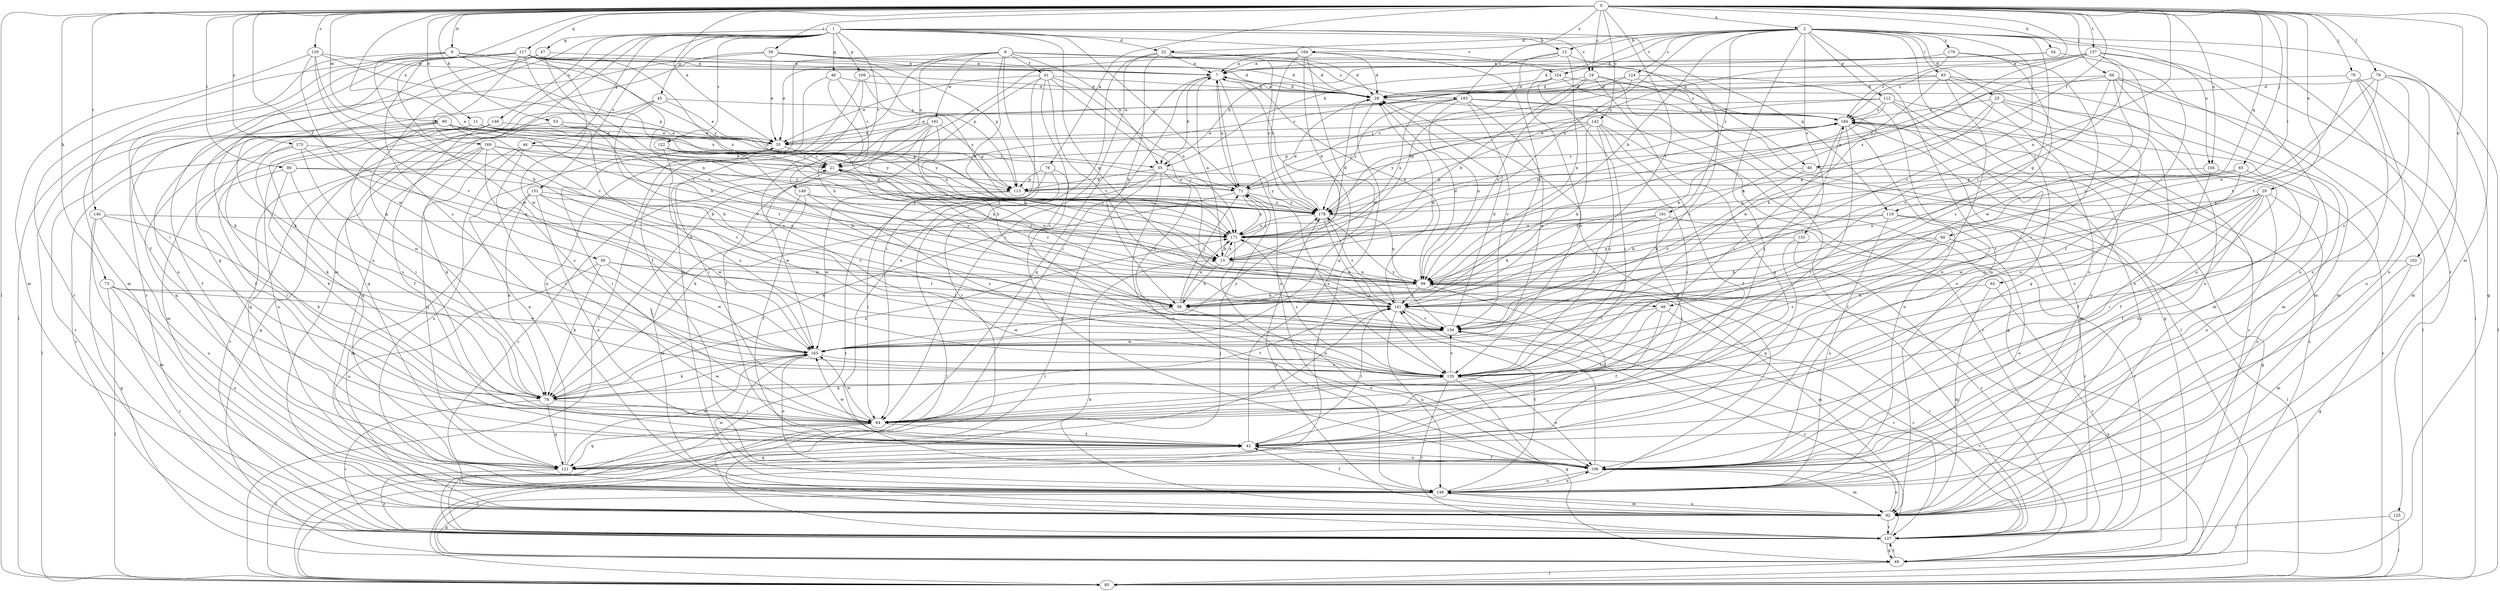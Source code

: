 strict digraph  {
0;
1;
2;
6;
7;
9;
11;
12;
13;
19;
21;
22;
25;
28;
29;
35;
39;
40;
41;
42;
44;
45;
46;
47;
48;
49;
53;
54;
55;
56;
59;
60;
62;
63;
64;
65;
66;
70;
71;
73;
76;
78;
79;
80;
85;
90;
92;
99;
102;
104;
106;
109;
112;
113;
117;
119;
121;
122;
124;
125;
127;
129;
133;
135;
137;
140;
141;
142;
146;
148;
149;
151;
154;
156;
161;
163;
164;
169;
171;
173;
178;
179;
181;
183;
184;
0 -> 2  [label=a];
0 -> 9  [label=b];
0 -> 11  [label=b];
0 -> 19  [label=c];
0 -> 29  [label=e];
0 -> 35  [label=e];
0 -> 39  [label=f];
0 -> 40  [label=f];
0 -> 53  [label=h];
0 -> 54  [label=h];
0 -> 59  [label=i];
0 -> 60  [label=i];
0 -> 65  [label=j];
0 -> 66  [label=j];
0 -> 70  [label=j];
0 -> 73  [label=k];
0 -> 76  [label=k];
0 -> 79  [label=l];
0 -> 80  [label=l];
0 -> 85  [label=l];
0 -> 90  [label=m];
0 -> 92  [label=m];
0 -> 99  [label=n];
0 -> 102  [label=o];
0 -> 104  [label=o];
0 -> 117  [label=q];
0 -> 119  [label=q];
0 -> 129  [label=s];
0 -> 137  [label=t];
0 -> 140  [label=t];
0 -> 141  [label=t];
0 -> 142  [label=u];
0 -> 164  [label=x];
0 -> 169  [label=x];
0 -> 173  [label=y];
0 -> 178  [label=y];
0 -> 171  [label=a];
1 -> 12  [label=b];
1 -> 19  [label=c];
1 -> 22  [label=d];
1 -> 44  [label=g];
1 -> 45  [label=g];
1 -> 46  [label=g];
1 -> 47  [label=g];
1 -> 48  [label=g];
1 -> 71  [label=j];
1 -> 78  [label=k];
1 -> 92  [label=m];
1 -> 109  [label=p];
1 -> 119  [label=q];
1 -> 122  [label=r];
1 -> 146  [label=u];
1 -> 148  [label=u];
1 -> 149  [label=v];
1 -> 151  [label=v];
1 -> 154  [label=v];
2 -> 12  [label=b];
2 -> 13  [label=b];
2 -> 22  [label=d];
2 -> 25  [label=d];
2 -> 48  [label=g];
2 -> 49  [label=g];
2 -> 55  [label=h];
2 -> 62  [label=i];
2 -> 63  [label=i];
2 -> 64  [label=i];
2 -> 92  [label=m];
2 -> 104  [label=o];
2 -> 112  [label=p];
2 -> 124  [label=r];
2 -> 125  [label=r];
2 -> 133  [label=s];
2 -> 154  [label=v];
2 -> 156  [label=v];
2 -> 171  [label=x];
2 -> 179  [label=z];
2 -> 181  [label=z];
2 -> 183  [label=z];
6 -> 13  [label=b];
6 -> 21  [label=c];
6 -> 28  [label=d];
6 -> 40  [label=f];
6 -> 41  [label=f];
6 -> 55  [label=h];
6 -> 85  [label=l];
6 -> 106  [label=o];
6 -> 148  [label=u];
6 -> 161  [label=w];
6 -> 183  [label=z];
7 -> 28  [label=d];
7 -> 55  [label=h];
7 -> 64  [label=i];
7 -> 71  [label=j];
7 -> 99  [label=n];
7 -> 121  [label=q];
7 -> 148  [label=u];
9 -> 7  [label=a];
9 -> 92  [label=m];
9 -> 127  [label=r];
9 -> 163  [label=w];
9 -> 171  [label=x];
9 -> 178  [label=y];
11 -> 35  [label=e];
11 -> 42  [label=f];
11 -> 55  [label=h];
11 -> 64  [label=i];
11 -> 71  [label=j];
11 -> 121  [label=q];
11 -> 178  [label=y];
12 -> 7  [label=a];
12 -> 13  [label=b];
12 -> 55  [label=h];
12 -> 99  [label=n];
12 -> 135  [label=s];
13 -> 7  [label=a];
13 -> 56  [label=h];
13 -> 71  [label=j];
13 -> 99  [label=n];
13 -> 171  [label=x];
19 -> 13  [label=b];
19 -> 28  [label=d];
19 -> 85  [label=l];
19 -> 99  [label=n];
19 -> 121  [label=q];
19 -> 127  [label=r];
21 -> 71  [label=j];
21 -> 99  [label=n];
21 -> 163  [label=w];
22 -> 7  [label=a];
22 -> 28  [label=d];
22 -> 56  [label=h];
22 -> 64  [label=i];
22 -> 127  [label=r];
22 -> 178  [label=y];
25 -> 56  [label=h];
25 -> 92  [label=m];
25 -> 99  [label=n];
25 -> 106  [label=o];
25 -> 121  [label=q];
25 -> 184  [label=z];
28 -> 7  [label=a];
28 -> 85  [label=l];
28 -> 184  [label=z];
29 -> 42  [label=f];
29 -> 64  [label=i];
29 -> 106  [label=o];
29 -> 135  [label=s];
29 -> 141  [label=t];
29 -> 148  [label=u];
29 -> 163  [label=w];
29 -> 178  [label=y];
35 -> 21  [label=c];
35 -> 64  [label=i];
39 -> 78  [label=k];
39 -> 99  [label=n];
39 -> 141  [label=t];
39 -> 148  [label=u];
39 -> 163  [label=w];
40 -> 49  [label=g];
40 -> 113  [label=p];
40 -> 156  [label=v];
41 -> 28  [label=d];
41 -> 35  [label=e];
41 -> 64  [label=i];
41 -> 78  [label=k];
41 -> 99  [label=n];
41 -> 135  [label=s];
41 -> 141  [label=t];
41 -> 171  [label=x];
42 -> 7  [label=a];
42 -> 106  [label=o];
42 -> 121  [label=q];
42 -> 141  [label=t];
42 -> 163  [label=w];
44 -> 21  [label=c];
44 -> 64  [label=i];
44 -> 71  [label=j];
44 -> 121  [label=q];
44 -> 148  [label=u];
45 -> 35  [label=e];
45 -> 49  [label=g];
45 -> 121  [label=q];
45 -> 156  [label=v];
45 -> 184  [label=z];
46 -> 21  [label=c];
46 -> 28  [label=d];
46 -> 42  [label=f];
46 -> 56  [label=h];
47 -> 7  [label=a];
47 -> 78  [label=k];
47 -> 121  [label=q];
47 -> 163  [label=w];
48 -> 42  [label=f];
48 -> 64  [label=i];
48 -> 127  [label=r];
48 -> 156  [label=v];
49 -> 42  [label=f];
49 -> 85  [label=l];
49 -> 127  [label=r];
49 -> 156  [label=v];
49 -> 184  [label=z];
53 -> 35  [label=e];
53 -> 56  [label=h];
53 -> 92  [label=m];
53 -> 141  [label=t];
54 -> 7  [label=a];
54 -> 28  [label=d];
54 -> 42  [label=f];
55 -> 78  [label=k];
55 -> 85  [label=l];
55 -> 106  [label=o];
55 -> 113  [label=p];
55 -> 156  [label=v];
55 -> 178  [label=y];
56 -> 71  [label=j];
56 -> 106  [label=o];
56 -> 163  [label=w];
56 -> 171  [label=x];
59 -> 7  [label=a];
59 -> 28  [label=d];
59 -> 35  [label=e];
59 -> 42  [label=f];
59 -> 85  [label=l];
59 -> 113  [label=p];
60 -> 13  [label=b];
60 -> 56  [label=h];
60 -> 106  [label=o];
60 -> 135  [label=s];
62 -> 56  [label=h];
62 -> 92  [label=m];
62 -> 127  [label=r];
63 -> 28  [label=d];
63 -> 35  [label=e];
63 -> 64  [label=i];
63 -> 92  [label=m];
63 -> 106  [label=o];
63 -> 141  [label=t];
63 -> 148  [label=u];
64 -> 42  [label=f];
64 -> 85  [label=l];
64 -> 121  [label=q];
64 -> 127  [label=r];
64 -> 163  [label=w];
65 -> 42  [label=f];
65 -> 99  [label=n];
65 -> 113  [label=p];
65 -> 135  [label=s];
65 -> 171  [label=x];
66 -> 28  [label=d];
66 -> 85  [label=l];
66 -> 92  [label=m];
66 -> 106  [label=o];
66 -> 156  [label=v];
66 -> 163  [label=w];
66 -> 178  [label=y];
70 -> 28  [label=d];
70 -> 92  [label=m];
70 -> 106  [label=o];
70 -> 141  [label=t];
70 -> 148  [label=u];
71 -> 7  [label=a];
71 -> 78  [label=k];
71 -> 135  [label=s];
71 -> 171  [label=x];
71 -> 178  [label=y];
71 -> 184  [label=z];
73 -> 85  [label=l];
73 -> 127  [label=r];
73 -> 141  [label=t];
73 -> 148  [label=u];
73 -> 163  [label=w];
76 -> 85  [label=l];
76 -> 106  [label=o];
76 -> 113  [label=p];
76 -> 127  [label=r];
78 -> 64  [label=i];
78 -> 121  [label=q];
78 -> 127  [label=r];
78 -> 141  [label=t];
78 -> 163  [label=w];
78 -> 171  [label=x];
79 -> 28  [label=d];
79 -> 85  [label=l];
79 -> 99  [label=n];
79 -> 106  [label=o];
79 -> 135  [label=s];
79 -> 141  [label=t];
80 -> 13  [label=b];
80 -> 64  [label=i];
80 -> 78  [label=k];
80 -> 113  [label=p];
80 -> 135  [label=s];
85 -> 99  [label=n];
85 -> 184  [label=z];
90 -> 13  [label=b];
90 -> 35  [label=e];
90 -> 42  [label=f];
90 -> 85  [label=l];
90 -> 113  [label=p];
90 -> 127  [label=r];
90 -> 171  [label=x];
90 -> 178  [label=y];
92 -> 21  [label=c];
92 -> 71  [label=j];
92 -> 106  [label=o];
92 -> 127  [label=r];
92 -> 148  [label=u];
92 -> 178  [label=y];
92 -> 184  [label=z];
99 -> 21  [label=c];
99 -> 28  [label=d];
99 -> 42  [label=f];
99 -> 56  [label=h];
99 -> 92  [label=m];
99 -> 127  [label=r];
99 -> 141  [label=t];
102 -> 49  [label=g];
102 -> 92  [label=m];
102 -> 99  [label=n];
104 -> 42  [label=f];
104 -> 106  [label=o];
104 -> 113  [label=p];
106 -> 42  [label=f];
106 -> 92  [label=m];
106 -> 141  [label=t];
106 -> 148  [label=u];
109 -> 28  [label=d];
109 -> 135  [label=s];
109 -> 148  [label=u];
109 -> 178  [label=y];
112 -> 21  [label=c];
112 -> 56  [label=h];
112 -> 92  [label=m];
112 -> 106  [label=o];
112 -> 148  [label=u];
112 -> 178  [label=y];
112 -> 184  [label=z];
113 -> 64  [label=i];
113 -> 163  [label=w];
113 -> 178  [label=y];
117 -> 7  [label=a];
117 -> 13  [label=b];
117 -> 28  [label=d];
117 -> 64  [label=i];
117 -> 78  [label=k];
117 -> 99  [label=n];
117 -> 113  [label=p];
117 -> 127  [label=r];
117 -> 135  [label=s];
117 -> 141  [label=t];
117 -> 148  [label=u];
117 -> 156  [label=v];
117 -> 171  [label=x];
119 -> 85  [label=l];
119 -> 99  [label=n];
119 -> 127  [label=r];
119 -> 148  [label=u];
119 -> 171  [label=x];
121 -> 35  [label=e];
121 -> 127  [label=r];
121 -> 141  [label=t];
121 -> 163  [label=w];
122 -> 13  [label=b];
122 -> 21  [label=c];
122 -> 56  [label=h];
122 -> 135  [label=s];
124 -> 21  [label=c];
124 -> 28  [label=d];
124 -> 71  [label=j];
124 -> 106  [label=o];
124 -> 163  [label=w];
125 -> 85  [label=l];
125 -> 127  [label=r];
127 -> 13  [label=b];
127 -> 49  [label=g];
127 -> 156  [label=v];
127 -> 184  [label=z];
129 -> 7  [label=a];
129 -> 56  [label=h];
129 -> 92  [label=m];
129 -> 113  [label=p];
129 -> 156  [label=v];
129 -> 163  [label=w];
133 -> 13  [label=b];
133 -> 121  [label=q];
133 -> 127  [label=r];
135 -> 49  [label=g];
135 -> 78  [label=k];
135 -> 106  [label=o];
135 -> 127  [label=r];
135 -> 156  [label=v];
135 -> 184  [label=z];
137 -> 7  [label=a];
137 -> 85  [label=l];
137 -> 141  [label=t];
137 -> 148  [label=u];
137 -> 156  [label=v];
137 -> 171  [label=x];
137 -> 178  [label=y];
137 -> 184  [label=z];
140 -> 49  [label=g];
140 -> 78  [label=k];
140 -> 92  [label=m];
140 -> 148  [label=u];
140 -> 171  [label=x];
141 -> 21  [label=c];
141 -> 28  [label=d];
141 -> 127  [label=r];
141 -> 148  [label=u];
141 -> 156  [label=v];
141 -> 171  [label=x];
142 -> 35  [label=e];
142 -> 42  [label=f];
142 -> 56  [label=h];
142 -> 64  [label=i];
142 -> 71  [label=j];
142 -> 127  [label=r];
142 -> 135  [label=s];
142 -> 178  [label=y];
146 -> 35  [label=e];
146 -> 42  [label=f];
146 -> 64  [label=i];
146 -> 121  [label=q];
146 -> 148  [label=u];
148 -> 28  [label=d];
148 -> 42  [label=f];
148 -> 49  [label=g];
148 -> 92  [label=m];
148 -> 106  [label=o];
148 -> 141  [label=t];
148 -> 163  [label=w];
149 -> 42  [label=f];
149 -> 92  [label=m];
149 -> 135  [label=s];
149 -> 171  [label=x];
149 -> 178  [label=y];
151 -> 78  [label=k];
151 -> 92  [label=m];
151 -> 106  [label=o];
151 -> 156  [label=v];
151 -> 163  [label=w];
151 -> 178  [label=y];
154 -> 28  [label=d];
154 -> 49  [label=g];
154 -> 64  [label=i];
154 -> 135  [label=s];
154 -> 184  [label=z];
156 -> 28  [label=d];
156 -> 163  [label=w];
156 -> 178  [label=y];
161 -> 35  [label=e];
161 -> 42  [label=f];
161 -> 56  [label=h];
161 -> 64  [label=i];
161 -> 113  [label=p];
161 -> 156  [label=v];
161 -> 171  [label=x];
163 -> 78  [label=k];
163 -> 106  [label=o];
163 -> 135  [label=s];
163 -> 178  [label=y];
164 -> 7  [label=a];
164 -> 13  [label=b];
164 -> 21  [label=c];
164 -> 28  [label=d];
164 -> 35  [label=e];
164 -> 141  [label=t];
164 -> 163  [label=w];
164 -> 178  [label=y];
169 -> 21  [label=c];
169 -> 78  [label=k];
169 -> 121  [label=q];
169 -> 127  [label=r];
169 -> 135  [label=s];
169 -> 156  [label=v];
169 -> 178  [label=y];
171 -> 13  [label=b];
171 -> 21  [label=c];
171 -> 28  [label=d];
171 -> 106  [label=o];
171 -> 135  [label=s];
171 -> 184  [label=z];
173 -> 21  [label=c];
173 -> 78  [label=k];
173 -> 99  [label=n];
173 -> 127  [label=r];
173 -> 163  [label=w];
178 -> 28  [label=d];
178 -> 99  [label=n];
178 -> 135  [label=s];
178 -> 141  [label=t];
178 -> 171  [label=x];
179 -> 7  [label=a];
179 -> 64  [label=i];
179 -> 135  [label=s];
179 -> 184  [label=z];
181 -> 56  [label=h];
181 -> 64  [label=i];
181 -> 127  [label=r];
181 -> 156  [label=v];
181 -> 171  [label=x];
183 -> 35  [label=e];
183 -> 49  [label=g];
183 -> 99  [label=n];
183 -> 156  [label=v];
183 -> 163  [label=w];
183 -> 171  [label=x];
183 -> 178  [label=y];
183 -> 184  [label=z];
184 -> 35  [label=e];
184 -> 64  [label=i];
184 -> 92  [label=m];
184 -> 113  [label=p];
184 -> 135  [label=s];
184 -> 148  [label=u];
}
